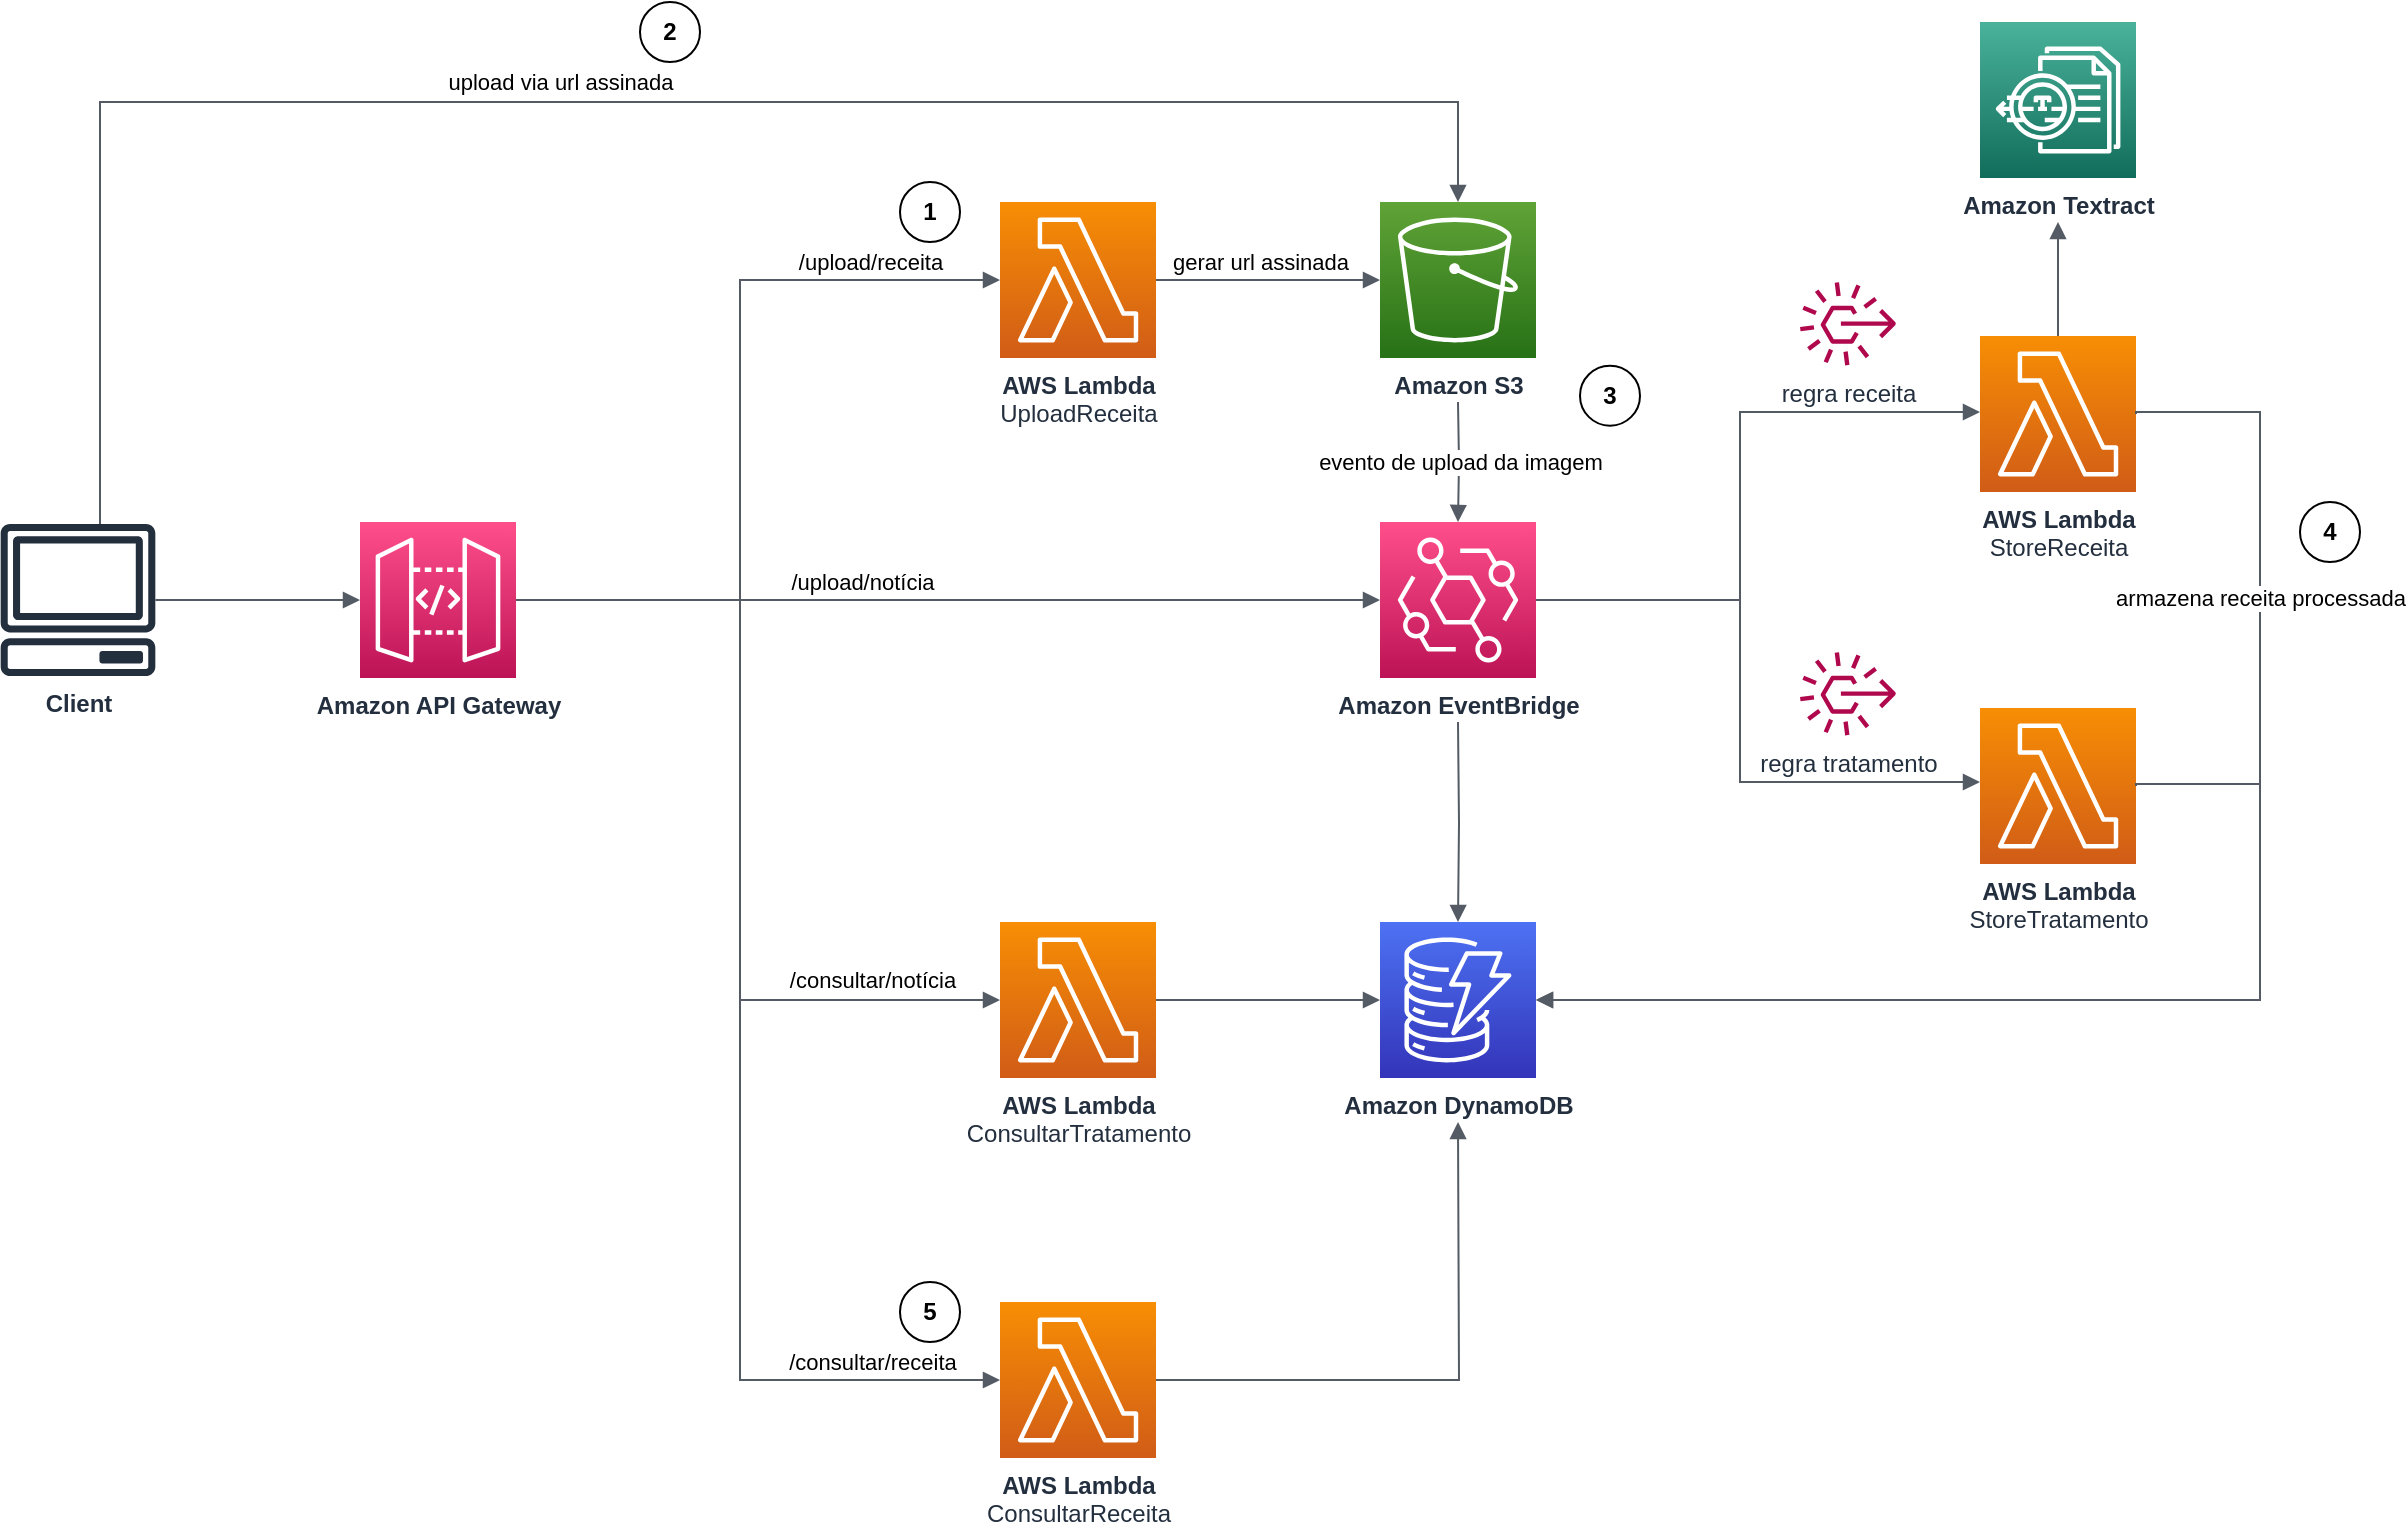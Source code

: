 <mxfile version="20.0.4" type="device"><diagram id="5Es7ddsYDcV8z9SC6JIc" name="Page-1"><mxGraphModel dx="2220" dy="1513" grid="1" gridSize="10" guides="1" tooltips="1" connect="1" arrows="1" fold="1" page="1" pageScale="1" pageWidth="1169" pageHeight="827" math="0" shadow="0"><root><mxCell id="0"/><mxCell id="1" parent="0"/><mxCell id="QU9gRXE5j8w22ZuE09sC-1" value="&lt;b&gt;Amazon API Gateway&lt;br&gt;&lt;/b&gt;" style="sketch=0;points=[[0,0,0],[0.25,0,0],[0.5,0,0],[0.75,0,0],[1,0,0],[0,1,0],[0.25,1,0],[0.5,1,0],[0.75,1,0],[1,1,0],[0,0.25,0],[0,0.5,0],[0,0.75,0],[1,0.25,0],[1,0.5,0],[1,0.75,0]];outlineConnect=0;fontColor=#232F3E;gradientColor=#FF4F8B;gradientDirection=north;fillColor=#BC1356;strokeColor=#ffffff;dashed=0;verticalLabelPosition=bottom;verticalAlign=top;align=center;html=1;fontSize=12;fontStyle=0;aspect=fixed;shape=mxgraph.aws4.resourceIcon;resIcon=mxgraph.aws4.api_gateway;" vertex="1" parent="1"><mxGeometry x="120" y="170" width="78" height="78" as="geometry"/></mxCell><mxCell id="QU9gRXE5j8w22ZuE09sC-2" value="&lt;div&gt;&lt;b&gt;AWS Lambda&lt;/b&gt;&lt;/div&gt;UploadReceita" style="sketch=0;points=[[0,0,0],[0.25,0,0],[0.5,0,0],[0.75,0,0],[1,0,0],[0,1,0],[0.25,1,0],[0.5,1,0],[0.75,1,0],[1,1,0],[0,0.25,0],[0,0.5,0],[0,0.75,0],[1,0.25,0],[1,0.5,0],[1,0.75,0]];outlineConnect=0;fontColor=#232F3E;gradientColor=#F78E04;gradientDirection=north;fillColor=#D05C17;strokeColor=#ffffff;dashed=0;verticalLabelPosition=bottom;verticalAlign=top;align=center;html=1;fontSize=12;fontStyle=0;aspect=fixed;shape=mxgraph.aws4.resourceIcon;resIcon=mxgraph.aws4.lambda;" vertex="1" parent="1"><mxGeometry x="440" y="10" width="78" height="78" as="geometry"/></mxCell><mxCell id="QU9gRXE5j8w22ZuE09sC-3" value="&lt;b&gt;Amazon S3&lt;br&gt;&lt;/b&gt;" style="sketch=0;points=[[0,0,0],[0.25,0,0],[0.5,0,0],[0.75,0,0],[1,0,0],[0,1,0],[0.25,1,0],[0.5,1,0],[0.75,1,0],[1,1,0],[0,0.25,0],[0,0.5,0],[0,0.75,0],[1,0.25,0],[1,0.5,0],[1,0.75,0]];outlineConnect=0;fontColor=#232F3E;gradientColor=#60A337;gradientDirection=north;fillColor=#277116;strokeColor=#ffffff;dashed=0;verticalLabelPosition=bottom;verticalAlign=top;align=center;html=1;fontSize=12;fontStyle=0;aspect=fixed;shape=mxgraph.aws4.resourceIcon;resIcon=mxgraph.aws4.s3;" vertex="1" parent="1"><mxGeometry x="630" y="10" width="78" height="78" as="geometry"/></mxCell><mxCell id="QU9gRXE5j8w22ZuE09sC-4" value="&lt;b&gt;Client&lt;/b&gt;" style="sketch=0;outlineConnect=0;fontColor=#232F3E;gradientColor=none;fillColor=#232F3D;strokeColor=none;dashed=0;verticalLabelPosition=bottom;verticalAlign=top;align=center;html=1;fontSize=12;fontStyle=0;aspect=fixed;pointerEvents=1;shape=mxgraph.aws4.client;" vertex="1" parent="1"><mxGeometry x="-60" y="171" width="78" height="76" as="geometry"/></mxCell><mxCell id="QU9gRXE5j8w22ZuE09sC-5" value="&lt;b&gt;Amazon EventBridge&lt;br&gt;&lt;/b&gt;" style="sketch=0;points=[[0,0,0],[0.25,0,0],[0.5,0,0],[0.75,0,0],[1,0,0],[0,1,0],[0.25,1,0],[0.5,1,0],[0.75,1,0],[1,1,0],[0,0.25,0],[0,0.5,0],[0,0.75,0],[1,0.25,0],[1,0.5,0],[1,0.75,0]];outlineConnect=0;fontColor=#232F3E;gradientColor=#FF4F8B;gradientDirection=north;fillColor=#BC1356;strokeColor=#ffffff;dashed=0;verticalLabelPosition=bottom;verticalAlign=top;align=center;html=1;fontSize=12;fontStyle=0;aspect=fixed;shape=mxgraph.aws4.resourceIcon;resIcon=mxgraph.aws4.eventbridge;" vertex="1" parent="1"><mxGeometry x="630" y="170" width="78" height="78" as="geometry"/></mxCell><mxCell id="QU9gRXE5j8w22ZuE09sC-6" value="&lt;b&gt;Amazon DynamoDB&lt;br&gt;&lt;/b&gt;" style="sketch=0;points=[[0,0,0],[0.25,0,0],[0.5,0,0],[0.75,0,0],[1,0,0],[0,1,0],[0.25,1,0],[0.5,1,0],[0.75,1,0],[1,1,0],[0,0.25,0],[0,0.5,0],[0,0.75,0],[1,0.25,0],[1,0.5,0],[1,0.75,0]];outlineConnect=0;fontColor=#232F3E;gradientColor=#4D72F3;gradientDirection=north;fillColor=#3334B9;strokeColor=#ffffff;dashed=0;verticalLabelPosition=bottom;verticalAlign=top;align=center;html=1;fontSize=12;fontStyle=0;aspect=fixed;shape=mxgraph.aws4.resourceIcon;resIcon=mxgraph.aws4.dynamodb;" vertex="1" parent="1"><mxGeometry x="630" y="370" width="78" height="78" as="geometry"/></mxCell><mxCell id="QU9gRXE5j8w22ZuE09sC-7" value="" style="edgeStyle=orthogonalEdgeStyle;html=1;endArrow=block;elbow=vertical;startArrow=none;endFill=1;strokeColor=#545B64;rounded=0;" edge="1" parent="1" source="QU9gRXE5j8w22ZuE09sC-4" target="QU9gRXE5j8w22ZuE09sC-1"><mxGeometry width="100" relative="1" as="geometry"><mxPoint x="90" y="140" as="sourcePoint"/><mxPoint x="190" y="140" as="targetPoint"/></mxGeometry></mxCell><mxCell id="QU9gRXE5j8w22ZuE09sC-8" value="" style="edgeStyle=orthogonalEdgeStyle;html=1;endArrow=block;elbow=vertical;startArrow=none;endFill=1;strokeColor=#545B64;rounded=0;entryX=0;entryY=0.5;entryDx=0;entryDy=0;entryPerimeter=0;" edge="1" parent="1" source="QU9gRXE5j8w22ZuE09sC-1" target="QU9gRXE5j8w22ZuE09sC-2"><mxGeometry width="100" relative="1" as="geometry"><mxPoint x="240" y="100" as="sourcePoint"/><mxPoint x="340" y="100" as="targetPoint"/><Array as="points"><mxPoint x="310" y="209"/><mxPoint x="310" y="49"/></Array></mxGeometry></mxCell><mxCell id="QU9gRXE5j8w22ZuE09sC-26" value="/upload/receita" style="edgeLabel;html=1;align=center;verticalAlign=middle;resizable=0;points=[];" vertex="1" connectable="0" parent="QU9gRXE5j8w22ZuE09sC-8"><mxGeometry x="0.451" relative="1" as="geometry"><mxPoint x="45" y="-9" as="offset"/></mxGeometry></mxCell><mxCell id="QU9gRXE5j8w22ZuE09sC-9" value="" style="edgeStyle=orthogonalEdgeStyle;html=1;endArrow=block;elbow=vertical;startArrow=none;endFill=1;strokeColor=#545B64;rounded=0;" edge="1" parent="1" source="QU9gRXE5j8w22ZuE09sC-2" target="QU9gRXE5j8w22ZuE09sC-3"><mxGeometry width="100" relative="1" as="geometry"><mxPoint x="500" y="140" as="sourcePoint"/><mxPoint x="600" y="140" as="targetPoint"/></mxGeometry></mxCell><mxCell id="QU9gRXE5j8w22ZuE09sC-29" value="gerar url assinada" style="edgeLabel;html=1;align=center;verticalAlign=middle;resizable=0;points=[];" vertex="1" connectable="0" parent="QU9gRXE5j8w22ZuE09sC-9"><mxGeometry x="-0.268" y="-1" relative="1" as="geometry"><mxPoint x="11" y="-10" as="offset"/></mxGeometry></mxCell><mxCell id="QU9gRXE5j8w22ZuE09sC-10" value="" style="edgeStyle=orthogonalEdgeStyle;html=1;endArrow=block;elbow=vertical;startArrow=none;endFill=1;strokeColor=#545B64;rounded=0;entryX=0.5;entryY=0;entryDx=0;entryDy=0;entryPerimeter=0;" edge="1" parent="1" source="QU9gRXE5j8w22ZuE09sC-4" target="QU9gRXE5j8w22ZuE09sC-3"><mxGeometry width="100" relative="1" as="geometry"><mxPoint x="-60" y="90" as="sourcePoint"/><mxPoint x="40" y="90" as="targetPoint"/><Array as="points"><mxPoint x="-10" y="-40"/><mxPoint x="669" y="-40"/></Array></mxGeometry></mxCell><mxCell id="QU9gRXE5j8w22ZuE09sC-39" value="upload via url assinada" style="edgeLabel;html=1;align=center;verticalAlign=middle;resizable=0;points=[];" vertex="1" connectable="0" parent="QU9gRXE5j8w22ZuE09sC-10"><mxGeometry x="-0.184" y="-3" relative="1" as="geometry"><mxPoint x="57" y="-13" as="offset"/></mxGeometry></mxCell><mxCell id="QU9gRXE5j8w22ZuE09sC-11" value="" style="edgeStyle=orthogonalEdgeStyle;html=1;endArrow=block;elbow=vertical;startArrow=none;endFill=1;strokeColor=#545B64;rounded=0;" edge="1" parent="1" source="QU9gRXE5j8w22ZuE09sC-1" target="QU9gRXE5j8w22ZuE09sC-5"><mxGeometry width="100" relative="1" as="geometry"><mxPoint x="310" y="250" as="sourcePoint"/><mxPoint x="410" y="250" as="targetPoint"/></mxGeometry></mxCell><mxCell id="QU9gRXE5j8w22ZuE09sC-30" value="/upload/notícia" style="edgeLabel;html=1;align=center;verticalAlign=middle;resizable=0;points=[];" vertex="1" connectable="0" parent="QU9gRXE5j8w22ZuE09sC-11"><mxGeometry x="-0.239" y="1" relative="1" as="geometry"><mxPoint x="8" y="-8" as="offset"/></mxGeometry></mxCell><mxCell id="QU9gRXE5j8w22ZuE09sC-12" value="" style="edgeStyle=orthogonalEdgeStyle;html=1;endArrow=block;elbow=vertical;startArrow=none;endFill=1;strokeColor=#545B64;rounded=0;" edge="1" parent="1" target="QU9gRXE5j8w22ZuE09sC-5"><mxGeometry width="100" relative="1" as="geometry"><mxPoint x="669" y="110" as="sourcePoint"/><mxPoint x="750" y="150" as="targetPoint"/></mxGeometry></mxCell><mxCell id="QU9gRXE5j8w22ZuE09sC-38" value="evento de upload da imagem" style="edgeLabel;html=1;align=center;verticalAlign=middle;resizable=0;points=[];" vertex="1" connectable="0" parent="QU9gRXE5j8w22ZuE09sC-12"><mxGeometry x="-0.318" y="-1" relative="1" as="geometry"><mxPoint x="1" y="9" as="offset"/></mxGeometry></mxCell><mxCell id="QU9gRXE5j8w22ZuE09sC-18" value="" style="edgeStyle=orthogonalEdgeStyle;html=1;endArrow=block;elbow=vertical;startArrow=none;endFill=1;strokeColor=#545B64;rounded=0;" edge="1" parent="1" source="QU9gRXE5j8w22ZuE09sC-1" target="QU9gRXE5j8w22ZuE09sC-19"><mxGeometry width="100" relative="1" as="geometry"><mxPoint x="243.0" y="209" as="sourcePoint"/><mxPoint x="674.0" y="418" as="targetPoint"/><Array as="points"><mxPoint x="310" y="209"/><mxPoint x="310" y="409"/></Array></mxGeometry></mxCell><mxCell id="QU9gRXE5j8w22ZuE09sC-33" value="&lt;div&gt;/consultar/notícia&lt;/div&gt;" style="edgeLabel;html=1;align=center;verticalAlign=middle;resizable=0;points=[];" vertex="1" connectable="0" parent="QU9gRXE5j8w22ZuE09sC-18"><mxGeometry x="0.558" y="-3" relative="1" as="geometry"><mxPoint x="33" y="-13" as="offset"/></mxGeometry></mxCell><mxCell id="QU9gRXE5j8w22ZuE09sC-19" value="&lt;div&gt;&lt;b&gt;AWS Lambda&lt;/b&gt;&lt;/div&gt;ConsultarTratamento" style="sketch=0;points=[[0,0,0],[0.25,0,0],[0.5,0,0],[0.75,0,0],[1,0,0],[0,1,0],[0.25,1,0],[0.5,1,0],[0.75,1,0],[1,1,0],[0,0.25,0],[0,0.5,0],[0,0.75,0],[1,0.25,0],[1,0.5,0],[1,0.75,0]];outlineConnect=0;fontColor=#232F3E;gradientColor=#F78E04;gradientDirection=north;fillColor=#D05C17;strokeColor=#ffffff;dashed=0;verticalLabelPosition=bottom;verticalAlign=top;align=center;html=1;fontSize=12;fontStyle=0;aspect=fixed;shape=mxgraph.aws4.resourceIcon;resIcon=mxgraph.aws4.lambda;" vertex="1" parent="1"><mxGeometry x="440" y="370" width="78" height="78" as="geometry"/></mxCell><mxCell id="QU9gRXE5j8w22ZuE09sC-20" value="" style="edgeStyle=orthogonalEdgeStyle;html=1;endArrow=block;elbow=vertical;startArrow=none;endFill=1;strokeColor=#545B64;rounded=0;" edge="1" parent="1" source="QU9gRXE5j8w22ZuE09sC-19" target="QU9gRXE5j8w22ZuE09sC-6"><mxGeometry width="100" relative="1" as="geometry"><mxPoint x="480" y="400" as="sourcePoint"/><mxPoint x="580" y="400" as="targetPoint"/></mxGeometry></mxCell><mxCell id="QU9gRXE5j8w22ZuE09sC-21" value="&lt;div&gt;&lt;b&gt;AWS Lambda&lt;/b&gt;&lt;/div&gt;StoreReceita" style="sketch=0;points=[[0,0,0],[0.25,0,0],[0.5,0,0],[0.75,0,0],[1,0,0],[0,1,0],[0.25,1,0],[0.5,1,0],[0.75,1,0],[1,1,0],[0,0.25,0],[0,0.5,0],[0,0.75,0],[1,0.25,0],[1,0.5,0],[1,0.75,0]];outlineConnect=0;fontColor=#232F3E;gradientColor=#F78E04;gradientDirection=north;fillColor=#D05C17;strokeColor=#ffffff;dashed=0;verticalLabelPosition=bottom;verticalAlign=top;align=center;html=1;fontSize=12;fontStyle=0;aspect=fixed;shape=mxgraph.aws4.resourceIcon;resIcon=mxgraph.aws4.lambda;" vertex="1" parent="1"><mxGeometry x="930" y="77" width="78" height="78" as="geometry"/></mxCell><mxCell id="QU9gRXE5j8w22ZuE09sC-22" value="" style="edgeStyle=orthogonalEdgeStyle;html=1;endArrow=block;elbow=vertical;startArrow=none;endFill=1;strokeColor=#545B64;rounded=0;exitX=1;exitY=0.5;exitDx=0;exitDy=0;exitPerimeter=0;" edge="1" parent="1" source="QU9gRXE5j8w22ZuE09sC-5" target="QU9gRXE5j8w22ZuE09sC-21"><mxGeometry width="100" relative="1" as="geometry"><mxPoint x="750" y="190" as="sourcePoint"/><mxPoint x="850" y="190" as="targetPoint"/><Array as="points"><mxPoint x="810" y="209"/><mxPoint x="810" y="115"/></Array></mxGeometry></mxCell><mxCell id="QU9gRXE5j8w22ZuE09sC-27" value="&lt;b&gt;Amazon Textract&lt;br&gt;&lt;/b&gt;" style="sketch=0;points=[[0,0,0],[0.25,0,0],[0.5,0,0],[0.75,0,0],[1,0,0],[0,1,0],[0.25,1,0],[0.5,1,0],[0.75,1,0],[1,1,0],[0,0.25,0],[0,0.5,0],[0,0.75,0],[1,0.25,0],[1,0.5,0],[1,0.75,0]];outlineConnect=0;fontColor=#232F3E;gradientColor=#4AB29A;gradientDirection=north;fillColor=#116D5B;strokeColor=#ffffff;dashed=0;verticalLabelPosition=bottom;verticalAlign=top;align=center;html=1;fontSize=12;fontStyle=0;aspect=fixed;shape=mxgraph.aws4.resourceIcon;resIcon=mxgraph.aws4.textract;" vertex="1" parent="1"><mxGeometry x="930" y="-80" width="78" height="78" as="geometry"/></mxCell><mxCell id="QU9gRXE5j8w22ZuE09sC-28" value="" style="edgeStyle=orthogonalEdgeStyle;html=1;endArrow=block;elbow=vertical;startArrow=none;endFill=1;strokeColor=#545B64;rounded=0;" edge="1" parent="1" source="QU9gRXE5j8w22ZuE09sC-21"><mxGeometry width="100" relative="1" as="geometry"><mxPoint x="1030" y="66" as="sourcePoint"/><mxPoint x="969" y="20" as="targetPoint"/></mxGeometry></mxCell><mxCell id="QU9gRXE5j8w22ZuE09sC-31" value="" style="edgeStyle=orthogonalEdgeStyle;html=1;endArrow=block;elbow=vertical;startArrow=none;endFill=1;strokeColor=#545B64;rounded=0;" edge="1" parent="1" target="QU9gRXE5j8w22ZuE09sC-6"><mxGeometry width="100" relative="1" as="geometry"><mxPoint x="669" y="270" as="sourcePoint"/><mxPoint x="730" y="300" as="targetPoint"/></mxGeometry></mxCell><mxCell id="QU9gRXE5j8w22ZuE09sC-34" value="&lt;div&gt;&lt;b&gt;AWS Lambda&lt;/b&gt;&lt;/div&gt;ConsultarReceita" style="sketch=0;points=[[0,0,0],[0.25,0,0],[0.5,0,0],[0.75,0,0],[1,0,0],[0,1,0],[0.25,1,0],[0.5,1,0],[0.75,1,0],[1,1,0],[0,0.25,0],[0,0.5,0],[0,0.75,0],[1,0.25,0],[1,0.5,0],[1,0.75,0]];outlineConnect=0;fontColor=#232F3E;gradientColor=#F78E04;gradientDirection=north;fillColor=#D05C17;strokeColor=#ffffff;dashed=0;verticalLabelPosition=bottom;verticalAlign=top;align=center;html=1;fontSize=12;fontStyle=0;aspect=fixed;shape=mxgraph.aws4.resourceIcon;resIcon=mxgraph.aws4.lambda;" vertex="1" parent="1"><mxGeometry x="440" y="560" width="78" height="78" as="geometry"/></mxCell><mxCell id="QU9gRXE5j8w22ZuE09sC-35" value="" style="edgeStyle=orthogonalEdgeStyle;html=1;endArrow=block;elbow=vertical;startArrow=none;endFill=1;strokeColor=#545B64;rounded=0;exitX=1;exitY=0.5;exitDx=0;exitDy=0;exitPerimeter=0;" edge="1" parent="1" source="QU9gRXE5j8w22ZuE09sC-1" target="QU9gRXE5j8w22ZuE09sC-34"><mxGeometry width="100" relative="1" as="geometry"><mxPoint x="200" y="280" as="sourcePoint"/><mxPoint x="440" y="599" as="targetPoint"/><Array as="points"><mxPoint x="310" y="209"/><mxPoint x="310" y="599"/></Array></mxGeometry></mxCell><mxCell id="QU9gRXE5j8w22ZuE09sC-37" value="/consultar/receita" style="edgeLabel;html=1;align=center;verticalAlign=middle;resizable=0;points=[];" vertex="1" connectable="0" parent="QU9gRXE5j8w22ZuE09sC-35"><mxGeometry x="0.692" y="2" relative="1" as="geometry"><mxPoint x="33" y="-7" as="offset"/></mxGeometry></mxCell><mxCell id="QU9gRXE5j8w22ZuE09sC-36" value="" style="edgeStyle=orthogonalEdgeStyle;html=1;endArrow=block;elbow=vertical;startArrow=none;endFill=1;strokeColor=#545B64;rounded=0;" edge="1" parent="1" source="QU9gRXE5j8w22ZuE09sC-34"><mxGeometry width="100" relative="1" as="geometry"><mxPoint x="560" y="590" as="sourcePoint"/><mxPoint x="669" y="470" as="targetPoint"/></mxGeometry></mxCell><mxCell id="QU9gRXE5j8w22ZuE09sC-40" value="&lt;b&gt;1&lt;/b&gt;" style="ellipse;whiteSpace=wrap;html=1;aspect=fixed;" vertex="1" parent="1"><mxGeometry x="390" width="30" height="30" as="geometry"/></mxCell><mxCell id="QU9gRXE5j8w22ZuE09sC-41" value="&lt;b&gt;2&lt;/b&gt;" style="ellipse;whiteSpace=wrap;html=1;aspect=fixed;" vertex="1" parent="1"><mxGeometry x="260" y="-90" width="30" height="30" as="geometry"/></mxCell><mxCell id="QU9gRXE5j8w22ZuE09sC-42" value="&lt;b&gt;3&lt;/b&gt;" style="ellipse;whiteSpace=wrap;html=1;aspect=fixed;" vertex="1" parent="1"><mxGeometry x="730" y="91.85" width="30" height="30" as="geometry"/></mxCell><mxCell id="QU9gRXE5j8w22ZuE09sC-43" value="&lt;div&gt;&lt;b&gt;AWS Lambda&lt;/b&gt;&lt;/div&gt;StoreTratamento" style="sketch=0;points=[[0,0,0],[0.25,0,0],[0.5,0,0],[0.75,0,0],[1,0,0],[0,1,0],[0.25,1,0],[0.5,1,0],[0.75,1,0],[1,1,0],[0,0.25,0],[0,0.5,0],[0,0.75,0],[1,0.25,0],[1,0.5,0],[1,0.75,0]];outlineConnect=0;fontColor=#232F3E;gradientColor=#F78E04;gradientDirection=north;fillColor=#D05C17;strokeColor=#ffffff;dashed=0;verticalLabelPosition=bottom;verticalAlign=top;align=center;html=1;fontSize=12;fontStyle=0;aspect=fixed;shape=mxgraph.aws4.resourceIcon;resIcon=mxgraph.aws4.lambda;" vertex="1" parent="1"><mxGeometry x="930" y="263" width="78" height="78" as="geometry"/></mxCell><mxCell id="QU9gRXE5j8w22ZuE09sC-44" value="" style="edgeStyle=orthogonalEdgeStyle;html=1;endArrow=block;elbow=vertical;startArrow=none;endFill=1;strokeColor=#545B64;rounded=0;entryX=1;entryY=0.5;entryDx=0;entryDy=0;entryPerimeter=0;exitX=1;exitY=0.5;exitDx=0;exitDy=0;exitPerimeter=0;" edge="1" parent="1" source="QU9gRXE5j8w22ZuE09sC-43" target="QU9gRXE5j8w22ZuE09sC-6"><mxGeometry width="100" relative="1" as="geometry"><mxPoint x="970" y="380" as="sourcePoint"/><mxPoint x="910" y="430" as="targetPoint"/><Array as="points"><mxPoint x="1070" y="301"/><mxPoint x="1070" y="409"/></Array></mxGeometry></mxCell><mxCell id="QU9gRXE5j8w22ZuE09sC-45" value="" style="edgeStyle=orthogonalEdgeStyle;html=1;endArrow=block;elbow=vertical;startArrow=none;endFill=1;strokeColor=#545B64;rounded=0;" edge="1" parent="1" source="QU9gRXE5j8w22ZuE09sC-5" target="QU9gRXE5j8w22ZuE09sC-43"><mxGeometry width="100" relative="1" as="geometry"><mxPoint x="800" y="240" as="sourcePoint"/><mxPoint x="900" y="240" as="targetPoint"/><Array as="points"><mxPoint x="810" y="209"/><mxPoint x="810" y="300"/></Array></mxGeometry></mxCell><mxCell id="QU9gRXE5j8w22ZuE09sC-46" value="" style="edgeStyle=orthogonalEdgeStyle;html=1;endArrow=block;elbow=vertical;startArrow=none;endFill=1;strokeColor=#545B64;rounded=0;exitX=1;exitY=0.5;exitDx=0;exitDy=0;exitPerimeter=0;entryX=1;entryY=0.5;entryDx=0;entryDy=0;entryPerimeter=0;" edge="1" parent="1" source="QU9gRXE5j8w22ZuE09sC-21" target="QU9gRXE5j8w22ZuE09sC-6"><mxGeometry width="100" relative="1" as="geometry"><mxPoint x="1050" y="200" as="sourcePoint"/><mxPoint x="1150" y="200" as="targetPoint"/><Array as="points"><mxPoint x="1070" y="115"/><mxPoint x="1070" y="409"/></Array></mxGeometry></mxCell><mxCell id="QU9gRXE5j8w22ZuE09sC-50" value="armazena receita processada" style="edgeLabel;html=1;align=center;verticalAlign=middle;resizable=0;points=[];" vertex="1" connectable="0" parent="QU9gRXE5j8w22ZuE09sC-46"><mxGeometry x="-0.608" relative="1" as="geometry"><mxPoint y="15" as="offset"/></mxGeometry></mxCell><mxCell id="QU9gRXE5j8w22ZuE09sC-47" value="regra receita" style="sketch=0;outlineConnect=0;fontColor=#232F3E;gradientColor=none;fillColor=#B0084D;strokeColor=none;dashed=0;verticalLabelPosition=bottom;verticalAlign=top;align=center;html=1;fontSize=12;fontStyle=0;aspect=fixed;pointerEvents=1;shape=mxgraph.aws4.rule_3;" vertex="1" parent="1"><mxGeometry x="840" y="50" width="48" height="41.85" as="geometry"/></mxCell><mxCell id="QU9gRXE5j8w22ZuE09sC-48" value="regra tratamento" style="sketch=0;outlineConnect=0;fontColor=#232F3E;gradientColor=none;fillColor=#B0084D;strokeColor=none;dashed=0;verticalLabelPosition=bottom;verticalAlign=top;align=center;html=1;fontSize=12;fontStyle=0;aspect=fixed;pointerEvents=1;shape=mxgraph.aws4.rule_3;" vertex="1" parent="1"><mxGeometry x="840" y="235" width="48" height="41.85" as="geometry"/></mxCell><mxCell id="QU9gRXE5j8w22ZuE09sC-49" value="&lt;b&gt;4&lt;/b&gt;" style="ellipse;whiteSpace=wrap;html=1;aspect=fixed;" vertex="1" parent="1"><mxGeometry x="1090" y="160" width="30" height="30" as="geometry"/></mxCell><mxCell id="QU9gRXE5j8w22ZuE09sC-53" value="&lt;b&gt;5&lt;/b&gt;" style="ellipse;whiteSpace=wrap;html=1;aspect=fixed;" vertex="1" parent="1"><mxGeometry x="390" y="550" width="30" height="30" as="geometry"/></mxCell></root></mxGraphModel></diagram></mxfile>